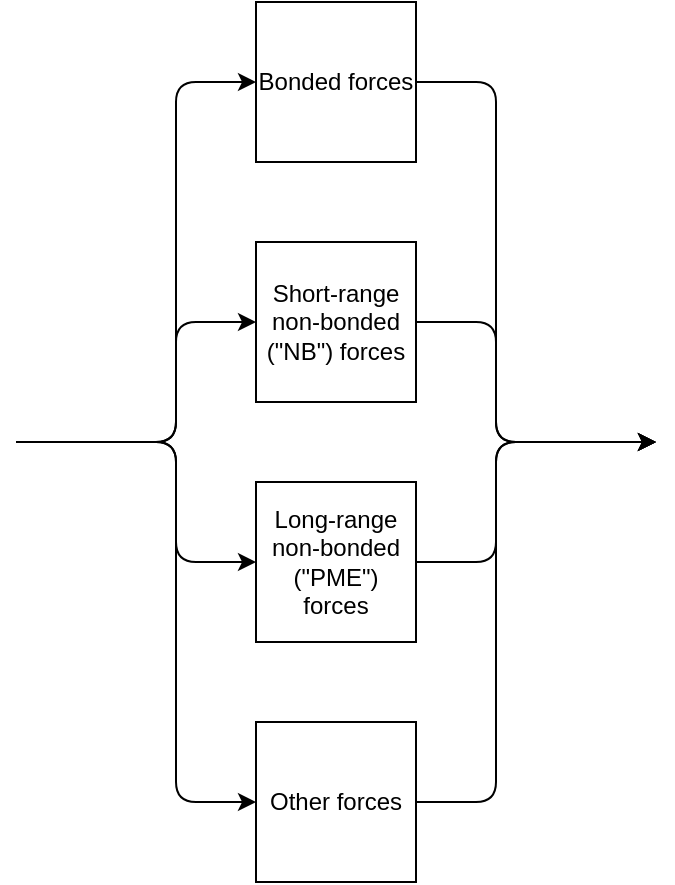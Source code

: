 <mxfile version="14.1.8" type="device"><diagram id="_HBpgSKyVObSuQ_kN55g" name="Page-1"><mxGraphModel dx="1102" dy="1000" grid="1" gridSize="10" guides="1" tooltips="1" connect="1" arrows="1" fold="1" page="1" pageScale="1" pageWidth="1654" pageHeight="1169" math="0" shadow="0"><root><mxCell id="0"/><mxCell id="1" parent="0"/><mxCell id="nZesR5KTaCcrrk03C1Ym-3" value="Bonded forces" style="whiteSpace=wrap;html=1;aspect=fixed;" parent="1" vertex="1"><mxGeometry x="160" y="40" width="80" height="80" as="geometry"/></mxCell><mxCell id="nZesR5KTaCcrrk03C1Ym-4" value="Short-range&lt;br&gt;non-bonded (&quot;NB&quot;) forces" style="whiteSpace=wrap;html=1;aspect=fixed;" parent="1" vertex="1"><mxGeometry x="160" y="160" width="80" height="80" as="geometry"/></mxCell><mxCell id="nZesR5KTaCcrrk03C1Ym-5" value="Long-range non-bonded (&quot;PME&quot;) forces" style="whiteSpace=wrap;html=1;aspect=fixed;" parent="1" vertex="1"><mxGeometry x="160" y="280" width="80" height="80" as="geometry"/></mxCell><mxCell id="nZesR5KTaCcrrk03C1Ym-6" value="Other forces" style="whiteSpace=wrap;html=1;aspect=fixed;" parent="1" vertex="1"><mxGeometry x="160" y="400" width="80" height="80" as="geometry"/></mxCell><mxCell id="nZesR5KTaCcrrk03C1Ym-7" value="" style="endArrow=classic;html=1;exitX=1;exitY=0.5;exitDx=0;exitDy=0;" parent="1" source="nZesR5KTaCcrrk03C1Ym-3" edge="1"><mxGeometry width="50" height="50" relative="1" as="geometry"><mxPoint x="610" y="90" as="sourcePoint"/><mxPoint x="360" y="260" as="targetPoint"/><Array as="points"><mxPoint x="280" y="80"/><mxPoint x="280" y="260"/></Array></mxGeometry></mxCell><mxCell id="nZesR5KTaCcrrk03C1Ym-19" value="" style="endArrow=classic;html=1;" parent="1" edge="1"><mxGeometry width="50" height="50" relative="1" as="geometry"><mxPoint x="40" y="260" as="sourcePoint"/><mxPoint x="160" y="80" as="targetPoint"/><Array as="points"><mxPoint x="120" y="260"/><mxPoint x="120" y="80"/></Array></mxGeometry></mxCell><mxCell id="dEZWZOWkkyVu6s0c6Nfb-3" value="" style="endArrow=classic;html=1;exitX=1;exitY=0.5;exitDx=0;exitDy=0;" edge="1" parent="1" source="nZesR5KTaCcrrk03C1Ym-6"><mxGeometry width="50" height="50" relative="1" as="geometry"><mxPoint x="320" y="290" as="sourcePoint"/><mxPoint x="360" y="260" as="targetPoint"/><Array as="points"><mxPoint x="280" y="440"/><mxPoint x="280" y="260"/></Array></mxGeometry></mxCell><mxCell id="dEZWZOWkkyVu6s0c6Nfb-4" value="" style="endArrow=classic;html=1;exitX=1;exitY=0.5;exitDx=0;exitDy=0;" edge="1" parent="1" source="nZesR5KTaCcrrk03C1Ym-5"><mxGeometry width="50" height="50" relative="1" as="geometry"><mxPoint x="320" y="290" as="sourcePoint"/><mxPoint x="360" y="260" as="targetPoint"/><Array as="points"><mxPoint x="280" y="320"/><mxPoint x="280" y="260"/></Array></mxGeometry></mxCell><mxCell id="dEZWZOWkkyVu6s0c6Nfb-5" value="" style="endArrow=classic;html=1;exitX=1;exitY=0.5;exitDx=0;exitDy=0;" edge="1" parent="1" source="nZesR5KTaCcrrk03C1Ym-4"><mxGeometry width="50" height="50" relative="1" as="geometry"><mxPoint x="320" y="290" as="sourcePoint"/><mxPoint x="360" y="260" as="targetPoint"/><Array as="points"><mxPoint x="280" y="200"/><mxPoint x="280" y="260"/></Array></mxGeometry></mxCell><mxCell id="dEZWZOWkkyVu6s0c6Nfb-6" value="" style="endArrow=classic;html=1;entryX=0;entryY=0.5;entryDx=0;entryDy=0;" edge="1" parent="1" target="nZesR5KTaCcrrk03C1Ym-4"><mxGeometry width="50" height="50" relative="1" as="geometry"><mxPoint x="40" y="260" as="sourcePoint"/><mxPoint x="370" y="240" as="targetPoint"/><Array as="points"><mxPoint x="120" y="260"/><mxPoint x="120" y="200"/></Array></mxGeometry></mxCell><mxCell id="dEZWZOWkkyVu6s0c6Nfb-7" value="" style="endArrow=classic;html=1;entryX=0;entryY=0.5;entryDx=0;entryDy=0;" edge="1" parent="1" target="nZesR5KTaCcrrk03C1Ym-5"><mxGeometry width="50" height="50" relative="1" as="geometry"><mxPoint x="40" y="260" as="sourcePoint"/><mxPoint x="370" y="240" as="targetPoint"/><Array as="points"><mxPoint x="120" y="260"/><mxPoint x="120" y="320"/></Array></mxGeometry></mxCell><mxCell id="dEZWZOWkkyVu6s0c6Nfb-8" value="" style="endArrow=classic;html=1;entryX=0;entryY=0.5;entryDx=0;entryDy=0;" edge="1" parent="1" target="nZesR5KTaCcrrk03C1Ym-6"><mxGeometry width="50" height="50" relative="1" as="geometry"><mxPoint x="40" y="260" as="sourcePoint"/><mxPoint x="370" y="240" as="targetPoint"/><Array as="points"><mxPoint x="120" y="260"/><mxPoint x="120" y="440"/></Array></mxGeometry></mxCell></root></mxGraphModel></diagram></mxfile>